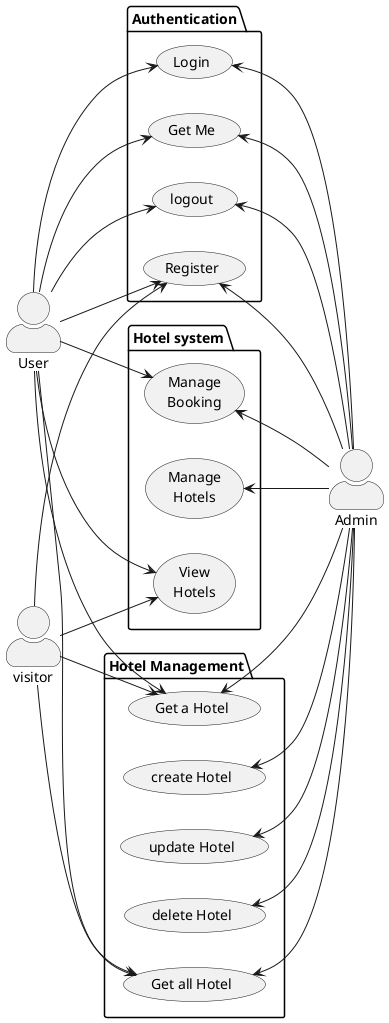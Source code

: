 @startuml Project Pele Use Case DiagramBorderColor
left to right direction
skinparam actorStyle awesome 


package Authentication{
    usecase "Register" as register
    usecase "Login" as login
    usecase "Get Me" as getme
    usecase "logout" as logout
}
package BookingManagement as "Hotel system"{
 
    usecase "View\nHotels" as viewHotel
    usecase "Manage\nBooking" as manageBooking
    usecase "Manage\nHotels" as manageHotel
}
package hotel as "Hotel Management"{
    usecase "Get all Hotel" as getallHotel
    usecase "Get a Hotel" as getsingleHotel
    usecase "create Hotel" as createHotel
    usecase "update Hotel" as updateHotel
    usecase "delete Hotel" as deleteHotel
}

actor "User" as user    
actor "Admin" as admin


user --> register
user --> login
user -->logout
user-->getme
user --> viewHotel
user --> manageBooking
user-->getallHotel
user--> getsingleHotel


register <-- admin
login <-- admin
logout <-- admin
getme <-- admin
manageBooking <-- admin
manageHotel <-- admin
getallHotel <-- admin
getsingleHotel <-- admin
createHotel <-- admin
updateHotel <-- admin
deleteHotel <-- admin



actor "visitor" as visitor

visitor --> register
visitor --> viewHotel
visitor --> getallHotel
visitor --> getsingleHotel





